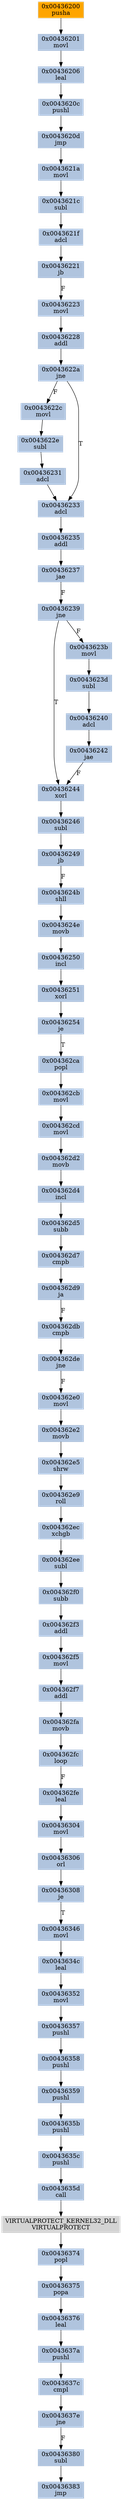 strict digraph G {
	graph [bgcolor=transparent,
		name=G
	];
	node [color=lightsteelblue,
		fillcolor=lightsteelblue,
		shape=rectangle,
		style=filled
	];
	"0x00436346"	[label="0x00436346
movl"];
	"0x0043634c"	[label="0x0043634c
leal"];
	"0x00436346" -> "0x0043634c"	[color="#000000"];
	"0x00436357"	[label="0x00436357
pushl"];
	"0x00436358"	[label="0x00436358
pushl"];
	"0x00436357" -> "0x00436358"	[color="#000000"];
	"0x004362f3"	[label="0x004362f3
addl"];
	"0x004362f5"	[label="0x004362f5
movl"];
	"0x004362f3" -> "0x004362f5"	[color="#000000"];
	"0x004362db"	[label="0x004362db
cmpb"];
	"0x004362de"	[label="0x004362de
jne"];
	"0x004362db" -> "0x004362de"	[color="#000000"];
	"0x004362e2"	[label="0x004362e2
movb"];
	"0x004362e5"	[label="0x004362e5
shrw"];
	"0x004362e2" -> "0x004362e5"	[color="#000000"];
	"0x0043623d"	[label="0x0043623d
subl"];
	"0x00436240"	[label="0x00436240
adcl"];
	"0x0043623d" -> "0x00436240"	[color="#000000"];
	"0x00436244"	[label="0x00436244
xorl"];
	"0x00436246"	[label="0x00436246
subl"];
	"0x00436244" -> "0x00436246"	[color="#000000"];
	"0x00436228"	[label="0x00436228
addl"];
	"0x0043622a"	[label="0x0043622a
jne"];
	"0x00436228" -> "0x0043622a"	[color="#000000"];
	"0x004362ca"	[label="0x004362ca
popl"];
	"0x004362cb"	[label="0x004362cb
movl"];
	"0x004362ca" -> "0x004362cb"	[color="#000000"];
	"0x00436239"	[label="0x00436239
jne"];
	"0x00436239" -> "0x00436244"	[color="#000000",
		label=T];
	"0x0043623b"	[label="0x0043623b
movl"];
	"0x00436239" -> "0x0043623b"	[color="#000000",
		label=F];
	"0x0043622c"	[label="0x0043622c
movl"];
	"0x0043622e"	[label="0x0043622e
subl"];
	"0x0043622c" -> "0x0043622e"	[color="#000000"];
	"0x00436200"	[color=lightgrey,
		fillcolor=orange,
		label="0x00436200
pusha"];
	"0x00436201"	[label="0x00436201
movl"];
	"0x00436200" -> "0x00436201"	[color="#000000"];
	"0x00436242"	[label="0x00436242
jae"];
	"0x00436240" -> "0x00436242"	[color="#000000"];
	"0x004362f7"	[label="0x004362f7
addl"];
	"0x004362f5" -> "0x004362f7"	[color="#000000"];
	"0x00436374"	[label="0x00436374
popl"];
	"0x00436375"	[label="0x00436375
popa"];
	"0x00436374" -> "0x00436375"	[color="#000000"];
	"0x00436359"	[label="0x00436359
pushl"];
	"0x0043635b"	[label="0x0043635b
pushl"];
	"0x00436359" -> "0x0043635b"	[color="#000000"];
	"0x004362e0"	[label="0x004362e0
movl"];
	"0x004362de" -> "0x004362e0"	[color="#000000",
		label=F];
	"0x00436376"	[label="0x00436376
leal"];
	"0x00436375" -> "0x00436376"	[color="#000000"];
	"0x004362d5"	[label="0x004362d5
subb"];
	"0x004362d7"	[label="0x004362d7
cmpb"];
	"0x004362d5" -> "0x004362d7"	[color="#000000"];
	"0x00436304"	[label="0x00436304
movl"];
	"0x00436306"	[label="0x00436306
orl"];
	"0x00436304" -> "0x00436306"	[color="#000000"];
	"0x004362e0" -> "0x004362e2"	[color="#000000"];
	"0x004362cd"	[label="0x004362cd
movl"];
	"0x004362cb" -> "0x004362cd"	[color="#000000"];
	"0x00436233"	[label="0x00436233
adcl"];
	"0x00436235"	[label="0x00436235
addl"];
	"0x00436233" -> "0x00436235"	[color="#000000"];
	"0x0043621f"	[label="0x0043621f
adcl"];
	"0x00436221"	[label="0x00436221
jb"];
	"0x0043621f" -> "0x00436221"	[color="#000000"];
	"0x004362f0"	[label="0x004362f0
subb"];
	"0x004362f0" -> "0x004362f3"	[color="#000000"];
	"0x00436380"	[label="0x00436380
subl"];
	"0x00436383"	[label="0x00436383
jmp"];
	"0x00436380" -> "0x00436383"	[color="#000000"];
	"0x0043621a"	[label="0x0043621a
movl"];
	"0x0043621c"	[label="0x0043621c
subl"];
	"0x0043621a" -> "0x0043621c"	[color="#000000"];
	"0x00436254"	[label="0x00436254
je"];
	"0x00436254" -> "0x004362ca"	[color="#000000",
		label=T];
	"0x0043622a" -> "0x0043622c"	[color="#000000",
		label=F];
	"0x0043622a" -> "0x00436233"	[color="#000000",
		label=T];
	"0x004362ec"	[label="0x004362ec
xchgb"];
	"0x004362ee"	[label="0x004362ee
subl"];
	"0x004362ec" -> "0x004362ee"	[color="#000000"];
	"0x0043623b" -> "0x0043623d"	[color="#000000"];
	"0x0043635d"	[label="0x0043635d
call"];
	VIRTUALPROTECT_KERNEL32_DLL	[color=lightgrey,
		fillcolor=lightgrey,
		label="VIRTUALPROTECT_KERNEL32_DLL
VIRTUALPROTECT"];
	"0x0043635d" -> VIRTUALPROTECT_KERNEL32_DLL	[color="#000000"];
	"0x004362d2"	[label="0x004362d2
movb"];
	"0x004362cd" -> "0x004362d2"	[color="#000000"];
	"0x004362d4"	[label="0x004362d4
incl"];
	"0x004362d2" -> "0x004362d4"	[color="#000000"];
	"0x0043620c"	[label="0x0043620c
pushl"];
	"0x0043620d"	[label="0x0043620d
jmp"];
	"0x0043620c" -> "0x0043620d"	[color="#000000"];
	"0x004362fe"	[label="0x004362fe
leal"];
	"0x004362fe" -> "0x00436304"	[color="#000000"];
	"0x00436308"	[label="0x00436308
je"];
	"0x00436306" -> "0x00436308"	[color="#000000"];
	"0x00436249"	[label="0x00436249
jb"];
	"0x0043624b"	[label="0x0043624b
shll"];
	"0x00436249" -> "0x0043624b"	[color="#000000",
		label=F];
	"0x00436223"	[label="0x00436223
movl"];
	"0x00436221" -> "0x00436223"	[color="#000000",
		label=F];
	"0x00436246" -> "0x00436249"	[color="#000000"];
	"0x00436242" -> "0x00436244"	[color="#000000",
		label=F];
	"0x0043637a"	[label="0x0043637a
pushl"];
	"0x00436376" -> "0x0043637a"	[color="#000000"];
	VIRTUALPROTECT_KERNEL32_DLL -> "0x00436374"	[color="#000000"];
	"0x0043635c"	[label="0x0043635c
pushl"];
	"0x0043635b" -> "0x0043635c"	[color="#000000"];
	"0x00436237"	[label="0x00436237
jae"];
	"0x00436237" -> "0x00436239"	[color="#000000",
		label=F];
	"0x0043637e"	[label="0x0043637e
jne"];
	"0x0043637e" -> "0x00436380"	[color="#000000",
		label=F];
	"0x0043637c"	[label="0x0043637c
cmpl"];
	"0x0043637a" -> "0x0043637c"	[color="#000000"];
	"0x0043635c" -> "0x0043635d"	[color="#000000"];
	"0x00436308" -> "0x00436346"	[color="#000000",
		label=T];
	"0x00436352"	[label="0x00436352
movl"];
	"0x0043634c" -> "0x00436352"	[color="#000000"];
	"0x0043620d" -> "0x0043621a"	[color="#000000"];
	"0x00436206"	[label="0x00436206
leal"];
	"0x00436206" -> "0x0043620c"	[color="#000000"];
	"0x0043637c" -> "0x0043637e"	[color="#000000"];
	"0x00436235" -> "0x00436237"	[color="#000000"];
	"0x004362e9"	[label="0x004362e9
roll"];
	"0x004362e9" -> "0x004362ec"	[color="#000000"];
	"0x004362ee" -> "0x004362f0"	[color="#000000"];
	"0x004362fa"	[label="0x004362fa
movb"];
	"0x004362fc"	[label="0x004362fc
loop"];
	"0x004362fa" -> "0x004362fc"	[color="#000000"];
	"0x004362d9"	[label="0x004362d9
ja"];
	"0x004362d9" -> "0x004362db"	[color="#000000",
		label=F];
	"0x0043624e"	[label="0x0043624e
movb"];
	"0x0043624b" -> "0x0043624e"	[color="#000000"];
	"0x004362e5" -> "0x004362e9"	[color="#000000"];
	"0x00436250"	[label="0x00436250
incl"];
	"0x0043624e" -> "0x00436250"	[color="#000000"];
	"0x00436231"	[label="0x00436231
adcl"];
	"0x0043622e" -> "0x00436231"	[color="#000000"];
	"0x00436223" -> "0x00436228"	[color="#000000"];
	"0x00436201" -> "0x00436206"	[color="#000000"];
	"0x00436352" -> "0x00436357"	[color="#000000"];
	"0x004362f7" -> "0x004362fa"	[color="#000000"];
	"0x004362d7" -> "0x004362d9"	[color="#000000"];
	"0x004362d4" -> "0x004362d5"	[color="#000000"];
	"0x00436251"	[label="0x00436251
xorl"];
	"0x00436250" -> "0x00436251"	[color="#000000"];
	"0x0043621c" -> "0x0043621f"	[color="#000000"];
	"0x00436231" -> "0x00436233"	[color="#000000"];
	"0x00436358" -> "0x00436359"	[color="#000000"];
	"0x00436251" -> "0x00436254"	[color="#000000"];
	"0x004362fc" -> "0x004362fe"	[color="#000000",
		label=F];
}
